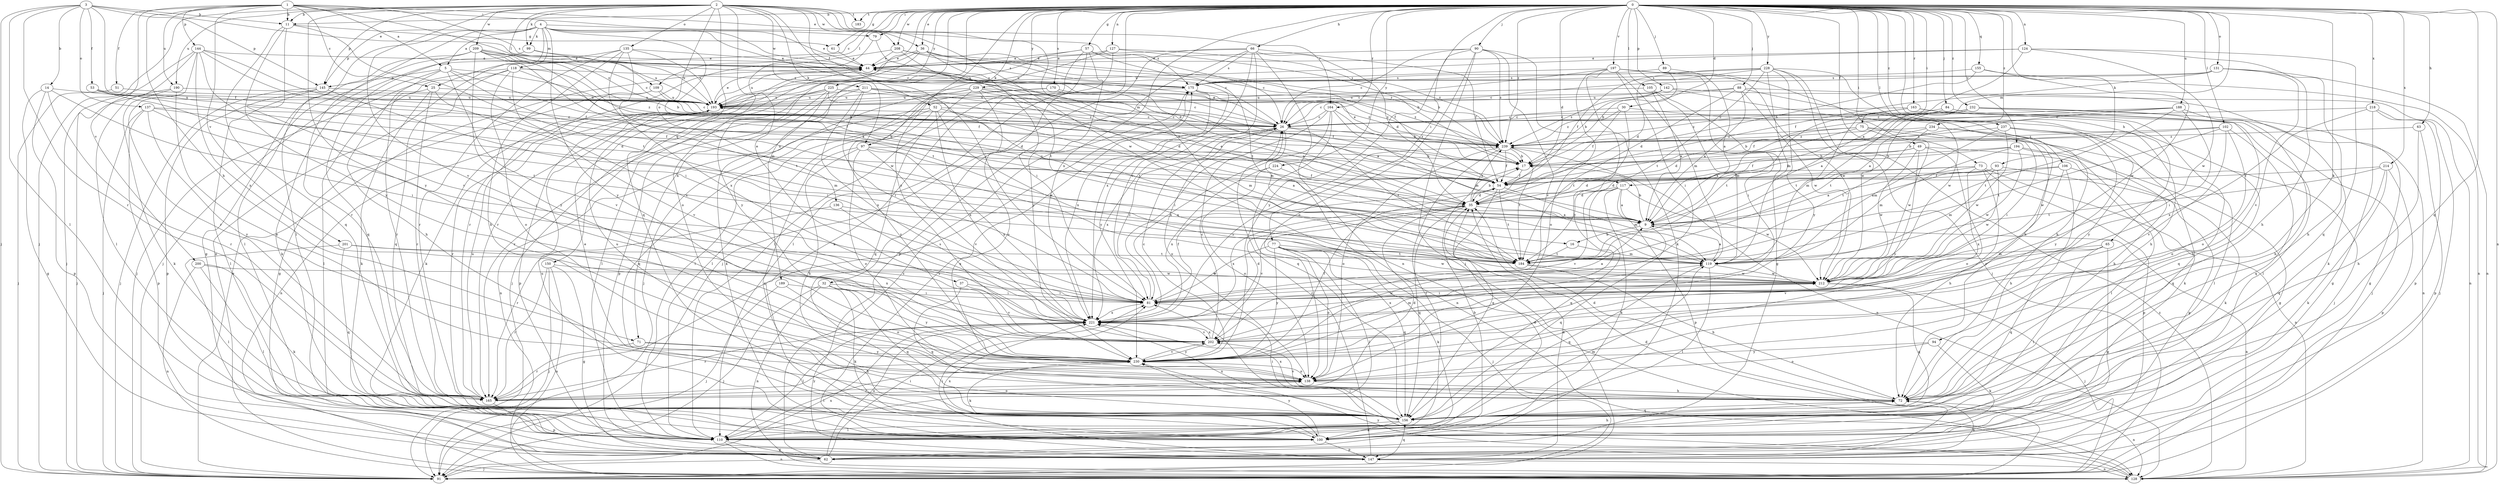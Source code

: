 strict digraph  {
0;
1;
2;
3;
4;
5;
9;
11;
14;
16;
17;
25;
26;
30;
32;
35;
36;
37;
44;
49;
51;
52;
53;
54;
57;
61;
62;
63;
65;
66;
71;
72;
73;
75;
77;
79;
81;
84;
88;
89;
90;
91;
93;
94;
97;
99;
100;
102;
105;
106;
109;
110;
117;
118;
119;
124;
127;
128;
131;
135;
136;
137;
138;
142;
144;
145;
147;
150;
155;
156;
163;
164;
165;
170;
175;
183;
184;
188;
189;
190;
193;
194;
197;
200;
201;
202;
208;
209;
211;
212;
214;
218;
221;
224;
225;
228;
229;
230;
232;
234;
237;
239;
0 -> 11  [label=b];
0 -> 25  [label=c];
0 -> 30  [label=d];
0 -> 32  [label=d];
0 -> 35  [label=d];
0 -> 36  [label=e];
0 -> 49  [label=f];
0 -> 57  [label=g];
0 -> 61  [label=g];
0 -> 63  [label=h];
0 -> 65  [label=h];
0 -> 66  [label=h];
0 -> 71  [label=h];
0 -> 73  [label=i];
0 -> 75  [label=i];
0 -> 77  [label=i];
0 -> 79  [label=i];
0 -> 84  [label=j];
0 -> 88  [label=j];
0 -> 89  [label=j];
0 -> 90  [label=j];
0 -> 93  [label=k];
0 -> 94  [label=k];
0 -> 97  [label=k];
0 -> 102  [label=l];
0 -> 105  [label=l];
0 -> 106  [label=l];
0 -> 109  [label=l];
0 -> 117  [label=m];
0 -> 124  [label=n];
0 -> 127  [label=n];
0 -> 128  [label=n];
0 -> 131  [label=o];
0 -> 142  [label=p];
0 -> 150  [label=q];
0 -> 155  [label=q];
0 -> 156  [label=q];
0 -> 163  [label=r];
0 -> 164  [label=r];
0 -> 170  [label=s];
0 -> 183  [label=t];
0 -> 188  [label=u];
0 -> 189  [label=u];
0 -> 194  [label=v];
0 -> 197  [label=v];
0 -> 208  [label=w];
0 -> 214  [label=x];
0 -> 218  [label=x];
0 -> 221  [label=x];
0 -> 224  [label=y];
0 -> 225  [label=y];
0 -> 228  [label=y];
0 -> 229  [label=y];
0 -> 230  [label=y];
0 -> 232  [label=z];
0 -> 234  [label=z];
0 -> 237  [label=z];
0 -> 239  [label=z];
1 -> 5  [label=a];
1 -> 11  [label=b];
1 -> 25  [label=c];
1 -> 36  [label=e];
1 -> 51  [label=f];
1 -> 71  [label=h];
1 -> 79  [label=i];
1 -> 144  [label=p];
1 -> 175  [label=s];
1 -> 190  [label=u];
1 -> 200  [label=v];
1 -> 201  [label=v];
1 -> 239  [label=z];
2 -> 11  [label=b];
2 -> 37  [label=e];
2 -> 52  [label=f];
2 -> 81  [label=i];
2 -> 91  [label=j];
2 -> 97  [label=k];
2 -> 99  [label=k];
2 -> 109  [label=l];
2 -> 135  [label=o];
2 -> 136  [label=o];
2 -> 145  [label=p];
2 -> 156  [label=q];
2 -> 164  [label=r];
2 -> 183  [label=t];
2 -> 184  [label=t];
2 -> 190  [label=u];
2 -> 202  [label=v];
2 -> 208  [label=w];
2 -> 209  [label=w];
2 -> 211  [label=w];
2 -> 212  [label=w];
2 -> 230  [label=y];
3 -> 11  [label=b];
3 -> 14  [label=b];
3 -> 44  [label=e];
3 -> 53  [label=f];
3 -> 54  [label=f];
3 -> 91  [label=j];
3 -> 110  [label=l];
3 -> 137  [label=o];
3 -> 145  [label=p];
3 -> 165  [label=r];
4 -> 5  [label=a];
4 -> 16  [label=b];
4 -> 26  [label=c];
4 -> 44  [label=e];
4 -> 99  [label=k];
4 -> 110  [label=l];
4 -> 117  [label=m];
4 -> 118  [label=m];
4 -> 128  [label=n];
4 -> 145  [label=p];
4 -> 165  [label=r];
4 -> 175  [label=s];
4 -> 230  [label=y];
5 -> 54  [label=f];
5 -> 72  [label=h];
5 -> 100  [label=k];
5 -> 145  [label=p];
5 -> 184  [label=t];
5 -> 202  [label=v];
5 -> 239  [label=z];
9 -> 16  [label=b];
9 -> 17  [label=b];
9 -> 44  [label=e];
9 -> 128  [label=n];
9 -> 156  [label=q];
11 -> 61  [label=g];
11 -> 156  [label=q];
11 -> 184  [label=t];
11 -> 202  [label=v];
11 -> 230  [label=y];
14 -> 62  [label=g];
14 -> 81  [label=i];
14 -> 147  [label=p];
14 -> 165  [label=r];
14 -> 193  [label=u];
16 -> 119  [label=m];
16 -> 184  [label=t];
17 -> 44  [label=e];
17 -> 54  [label=f];
25 -> 100  [label=k];
25 -> 110  [label=l];
25 -> 165  [label=r];
25 -> 193  [label=u];
25 -> 202  [label=v];
26 -> 44  [label=e];
26 -> 128  [label=n];
26 -> 138  [label=o];
26 -> 184  [label=t];
26 -> 221  [label=x];
26 -> 239  [label=z];
30 -> 26  [label=c];
30 -> 54  [label=f];
30 -> 184  [label=t];
30 -> 230  [label=y];
30 -> 239  [label=z];
32 -> 81  [label=i];
32 -> 91  [label=j];
32 -> 100  [label=k];
32 -> 128  [label=n];
32 -> 156  [label=q];
32 -> 230  [label=y];
35 -> 9  [label=a];
35 -> 17  [label=b];
35 -> 156  [label=q];
35 -> 193  [label=u];
35 -> 202  [label=v];
35 -> 221  [label=x];
35 -> 239  [label=z];
36 -> 17  [label=b];
36 -> 26  [label=c];
36 -> 44  [label=e];
36 -> 54  [label=f];
36 -> 81  [label=i];
36 -> 165  [label=r];
36 -> 230  [label=y];
37 -> 81  [label=i];
37 -> 156  [label=q];
37 -> 202  [label=v];
44 -> 175  [label=s];
44 -> 193  [label=u];
49 -> 17  [label=b];
49 -> 54  [label=f];
49 -> 110  [label=l];
49 -> 138  [label=o];
49 -> 212  [label=w];
49 -> 230  [label=y];
51 -> 91  [label=j];
51 -> 193  [label=u];
52 -> 26  [label=c];
52 -> 119  [label=m];
52 -> 128  [label=n];
52 -> 156  [label=q];
52 -> 212  [label=w];
52 -> 221  [label=x];
52 -> 230  [label=y];
53 -> 35  [label=d];
53 -> 54  [label=f];
53 -> 184  [label=t];
53 -> 193  [label=u];
54 -> 35  [label=d];
54 -> 119  [label=m];
54 -> 156  [label=q];
54 -> 184  [label=t];
57 -> 26  [label=c];
57 -> 44  [label=e];
57 -> 100  [label=k];
57 -> 110  [label=l];
57 -> 184  [label=t];
57 -> 193  [label=u];
57 -> 230  [label=y];
61 -> 44  [label=e];
62 -> 17  [label=b];
62 -> 81  [label=i];
62 -> 91  [label=j];
62 -> 175  [label=s];
62 -> 221  [label=x];
63 -> 72  [label=h];
63 -> 147  [label=p];
63 -> 239  [label=z];
65 -> 62  [label=g];
65 -> 110  [label=l];
65 -> 119  [label=m];
65 -> 156  [label=q];
65 -> 202  [label=v];
66 -> 35  [label=d];
66 -> 44  [label=e];
66 -> 54  [label=f];
66 -> 81  [label=i];
66 -> 91  [label=j];
66 -> 128  [label=n];
66 -> 147  [label=p];
66 -> 175  [label=s];
66 -> 221  [label=x];
71 -> 72  [label=h];
71 -> 165  [label=r];
71 -> 230  [label=y];
72 -> 35  [label=d];
72 -> 128  [label=n];
72 -> 156  [label=q];
72 -> 202  [label=v];
72 -> 221  [label=x];
73 -> 9  [label=a];
73 -> 35  [label=d];
73 -> 54  [label=f];
73 -> 72  [label=h];
73 -> 128  [label=n];
73 -> 147  [label=p];
73 -> 221  [label=x];
75 -> 9  [label=a];
75 -> 35  [label=d];
75 -> 81  [label=i];
75 -> 110  [label=l];
75 -> 212  [label=w];
75 -> 239  [label=z];
77 -> 81  [label=i];
77 -> 91  [label=j];
77 -> 100  [label=k];
77 -> 110  [label=l];
77 -> 138  [label=o];
77 -> 156  [label=q];
77 -> 184  [label=t];
77 -> 212  [label=w];
77 -> 230  [label=y];
79 -> 35  [label=d];
79 -> 138  [label=o];
81 -> 9  [label=a];
81 -> 26  [label=c];
81 -> 54  [label=f];
81 -> 212  [label=w];
81 -> 221  [label=x];
84 -> 26  [label=c];
84 -> 72  [label=h];
84 -> 184  [label=t];
88 -> 9  [label=a];
88 -> 26  [label=c];
88 -> 35  [label=d];
88 -> 72  [label=h];
88 -> 128  [label=n];
88 -> 193  [label=u];
88 -> 212  [label=w];
89 -> 9  [label=a];
89 -> 17  [label=b];
89 -> 175  [label=s];
90 -> 26  [label=c];
90 -> 44  [label=e];
90 -> 91  [label=j];
90 -> 100  [label=k];
90 -> 138  [label=o];
90 -> 202  [label=v];
90 -> 230  [label=y];
90 -> 239  [label=z];
91 -> 35  [label=d];
91 -> 44  [label=e];
91 -> 221  [label=x];
93 -> 9  [label=a];
93 -> 54  [label=f];
93 -> 100  [label=k];
93 -> 119  [label=m];
93 -> 212  [label=w];
94 -> 100  [label=k];
94 -> 138  [label=o];
94 -> 230  [label=y];
97 -> 9  [label=a];
97 -> 17  [label=b];
97 -> 72  [label=h];
97 -> 138  [label=o];
97 -> 156  [label=q];
97 -> 202  [label=v];
97 -> 221  [label=x];
99 -> 44  [label=e];
99 -> 156  [label=q];
99 -> 193  [label=u];
100 -> 35  [label=d];
100 -> 147  [label=p];
100 -> 193  [label=u];
100 -> 221  [label=x];
100 -> 230  [label=y];
102 -> 17  [label=b];
102 -> 138  [label=o];
102 -> 156  [label=q];
102 -> 184  [label=t];
102 -> 202  [label=v];
102 -> 239  [label=z];
105 -> 9  [label=a];
105 -> 81  [label=i];
105 -> 119  [label=m];
105 -> 193  [label=u];
106 -> 35  [label=d];
106 -> 54  [label=f];
106 -> 62  [label=g];
106 -> 72  [label=h];
106 -> 230  [label=y];
109 -> 26  [label=c];
109 -> 62  [label=g];
109 -> 100  [label=k];
109 -> 193  [label=u];
110 -> 62  [label=g];
110 -> 72  [label=h];
110 -> 119  [label=m];
110 -> 128  [label=n];
117 -> 9  [label=a];
117 -> 35  [label=d];
117 -> 100  [label=k];
117 -> 147  [label=p];
117 -> 156  [label=q];
117 -> 202  [label=v];
117 -> 212  [label=w];
118 -> 17  [label=b];
118 -> 54  [label=f];
118 -> 91  [label=j];
118 -> 138  [label=o];
118 -> 156  [label=q];
118 -> 165  [label=r];
118 -> 175  [label=s];
118 -> 221  [label=x];
119 -> 9  [label=a];
119 -> 110  [label=l];
119 -> 156  [label=q];
119 -> 212  [label=w];
124 -> 9  [label=a];
124 -> 44  [label=e];
124 -> 72  [label=h];
124 -> 156  [label=q];
124 -> 193  [label=u];
124 -> 212  [label=w];
127 -> 17  [label=b];
127 -> 44  [label=e];
127 -> 110  [label=l];
127 -> 193  [label=u];
127 -> 239  [label=z];
128 -> 81  [label=i];
128 -> 230  [label=y];
128 -> 239  [label=z];
131 -> 26  [label=c];
131 -> 54  [label=f];
131 -> 72  [label=h];
131 -> 128  [label=n];
131 -> 175  [label=s];
131 -> 202  [label=v];
135 -> 44  [label=e];
135 -> 72  [label=h];
135 -> 91  [label=j];
135 -> 165  [label=r];
135 -> 193  [label=u];
135 -> 212  [label=w];
135 -> 221  [label=x];
136 -> 9  [label=a];
136 -> 165  [label=r];
136 -> 221  [label=x];
137 -> 26  [label=c];
137 -> 81  [label=i];
137 -> 91  [label=j];
137 -> 119  [label=m];
137 -> 147  [label=p];
137 -> 230  [label=y];
138 -> 72  [label=h];
138 -> 165  [label=r];
138 -> 193  [label=u];
142 -> 17  [label=b];
142 -> 100  [label=k];
142 -> 193  [label=u];
142 -> 212  [label=w];
142 -> 239  [label=z];
144 -> 44  [label=e];
144 -> 54  [label=f];
144 -> 81  [label=i];
144 -> 91  [label=j];
144 -> 110  [label=l];
144 -> 119  [label=m];
144 -> 165  [label=r];
144 -> 221  [label=x];
145 -> 81  [label=i];
145 -> 91  [label=j];
145 -> 110  [label=l];
145 -> 147  [label=p];
145 -> 193  [label=u];
147 -> 26  [label=c];
147 -> 35  [label=d];
147 -> 72  [label=h];
147 -> 81  [label=i];
147 -> 128  [label=n];
147 -> 156  [label=q];
147 -> 175  [label=s];
150 -> 62  [label=g];
150 -> 91  [label=j];
150 -> 128  [label=n];
150 -> 165  [label=r];
150 -> 212  [label=w];
155 -> 17  [label=b];
155 -> 128  [label=n];
155 -> 175  [label=s];
155 -> 212  [label=w];
156 -> 44  [label=e];
156 -> 81  [label=i];
156 -> 100  [label=k];
156 -> 110  [label=l];
156 -> 221  [label=x];
163 -> 26  [label=c];
163 -> 91  [label=j];
163 -> 110  [label=l];
163 -> 119  [label=m];
163 -> 156  [label=q];
163 -> 184  [label=t];
164 -> 17  [label=b];
164 -> 26  [label=c];
164 -> 81  [label=i];
164 -> 119  [label=m];
164 -> 156  [label=q];
164 -> 221  [label=x];
165 -> 35  [label=d];
165 -> 138  [label=o];
165 -> 147  [label=p];
165 -> 175  [label=s];
165 -> 193  [label=u];
165 -> 230  [label=y];
170 -> 9  [label=a];
170 -> 54  [label=f];
170 -> 110  [label=l];
170 -> 193  [label=u];
175 -> 193  [label=u];
175 -> 221  [label=x];
175 -> 230  [label=y];
175 -> 239  [label=z];
184 -> 72  [label=h];
184 -> 212  [label=w];
188 -> 9  [label=a];
188 -> 26  [label=c];
188 -> 54  [label=f];
188 -> 72  [label=h];
188 -> 81  [label=i];
188 -> 184  [label=t];
189 -> 81  [label=i];
189 -> 91  [label=j];
189 -> 138  [label=o];
190 -> 91  [label=j];
190 -> 100  [label=k];
190 -> 138  [label=o];
190 -> 193  [label=u];
193 -> 26  [label=c];
193 -> 44  [label=e];
193 -> 128  [label=n];
193 -> 147  [label=p];
193 -> 165  [label=r];
194 -> 17  [label=b];
194 -> 54  [label=f];
194 -> 62  [label=g];
194 -> 119  [label=m];
194 -> 156  [label=q];
194 -> 212  [label=w];
197 -> 26  [label=c];
197 -> 62  [label=g];
197 -> 72  [label=h];
197 -> 81  [label=i];
197 -> 119  [label=m];
197 -> 138  [label=o];
197 -> 175  [label=s];
197 -> 212  [label=w];
197 -> 230  [label=y];
200 -> 100  [label=k];
200 -> 110  [label=l];
200 -> 128  [label=n];
200 -> 212  [label=w];
201 -> 110  [label=l];
201 -> 156  [label=q];
201 -> 184  [label=t];
201 -> 221  [label=x];
202 -> 26  [label=c];
202 -> 119  [label=m];
202 -> 221  [label=x];
202 -> 230  [label=y];
208 -> 44  [label=e];
208 -> 165  [label=r];
208 -> 175  [label=s];
208 -> 184  [label=t];
208 -> 239  [label=z];
209 -> 9  [label=a];
209 -> 17  [label=b];
209 -> 26  [label=c];
209 -> 44  [label=e];
209 -> 62  [label=g];
209 -> 110  [label=l];
209 -> 184  [label=t];
209 -> 193  [label=u];
209 -> 230  [label=y];
211 -> 26  [label=c];
211 -> 35  [label=d];
211 -> 81  [label=i];
211 -> 165  [label=r];
211 -> 193  [label=u];
211 -> 221  [label=x];
211 -> 239  [label=z];
212 -> 81  [label=i];
212 -> 91  [label=j];
212 -> 156  [label=q];
212 -> 221  [label=x];
214 -> 54  [label=f];
214 -> 100  [label=k];
214 -> 147  [label=p];
214 -> 156  [label=q];
214 -> 184  [label=t];
218 -> 26  [label=c];
218 -> 62  [label=g];
218 -> 91  [label=j];
218 -> 147  [label=p];
218 -> 221  [label=x];
221 -> 35  [label=d];
221 -> 110  [label=l];
221 -> 165  [label=r];
221 -> 202  [label=v];
221 -> 239  [label=z];
224 -> 54  [label=f];
224 -> 138  [label=o];
224 -> 221  [label=x];
225 -> 91  [label=j];
225 -> 100  [label=k];
225 -> 110  [label=l];
225 -> 147  [label=p];
225 -> 184  [label=t];
225 -> 193  [label=u];
225 -> 239  [label=z];
228 -> 35  [label=d];
228 -> 54  [label=f];
228 -> 72  [label=h];
228 -> 91  [label=j];
228 -> 119  [label=m];
228 -> 175  [label=s];
228 -> 184  [label=t];
228 -> 212  [label=w];
228 -> 230  [label=y];
229 -> 9  [label=a];
229 -> 91  [label=j];
229 -> 110  [label=l];
229 -> 119  [label=m];
229 -> 138  [label=o];
229 -> 156  [label=q];
229 -> 193  [label=u];
229 -> 239  [label=z];
230 -> 26  [label=c];
230 -> 54  [label=f];
230 -> 100  [label=k];
230 -> 110  [label=l];
230 -> 138  [label=o];
230 -> 202  [label=v];
232 -> 9  [label=a];
232 -> 26  [label=c];
232 -> 62  [label=g];
232 -> 128  [label=n];
232 -> 138  [label=o];
232 -> 184  [label=t];
232 -> 239  [label=z];
234 -> 17  [label=b];
234 -> 72  [label=h];
234 -> 184  [label=t];
234 -> 212  [label=w];
234 -> 239  [label=z];
237 -> 91  [label=j];
237 -> 100  [label=k];
237 -> 119  [label=m];
237 -> 212  [label=w];
237 -> 230  [label=y];
237 -> 239  [label=z];
239 -> 17  [label=b];
239 -> 54  [label=f];
239 -> 110  [label=l];
239 -> 128  [label=n];
239 -> 138  [label=o];
239 -> 184  [label=t];
}
